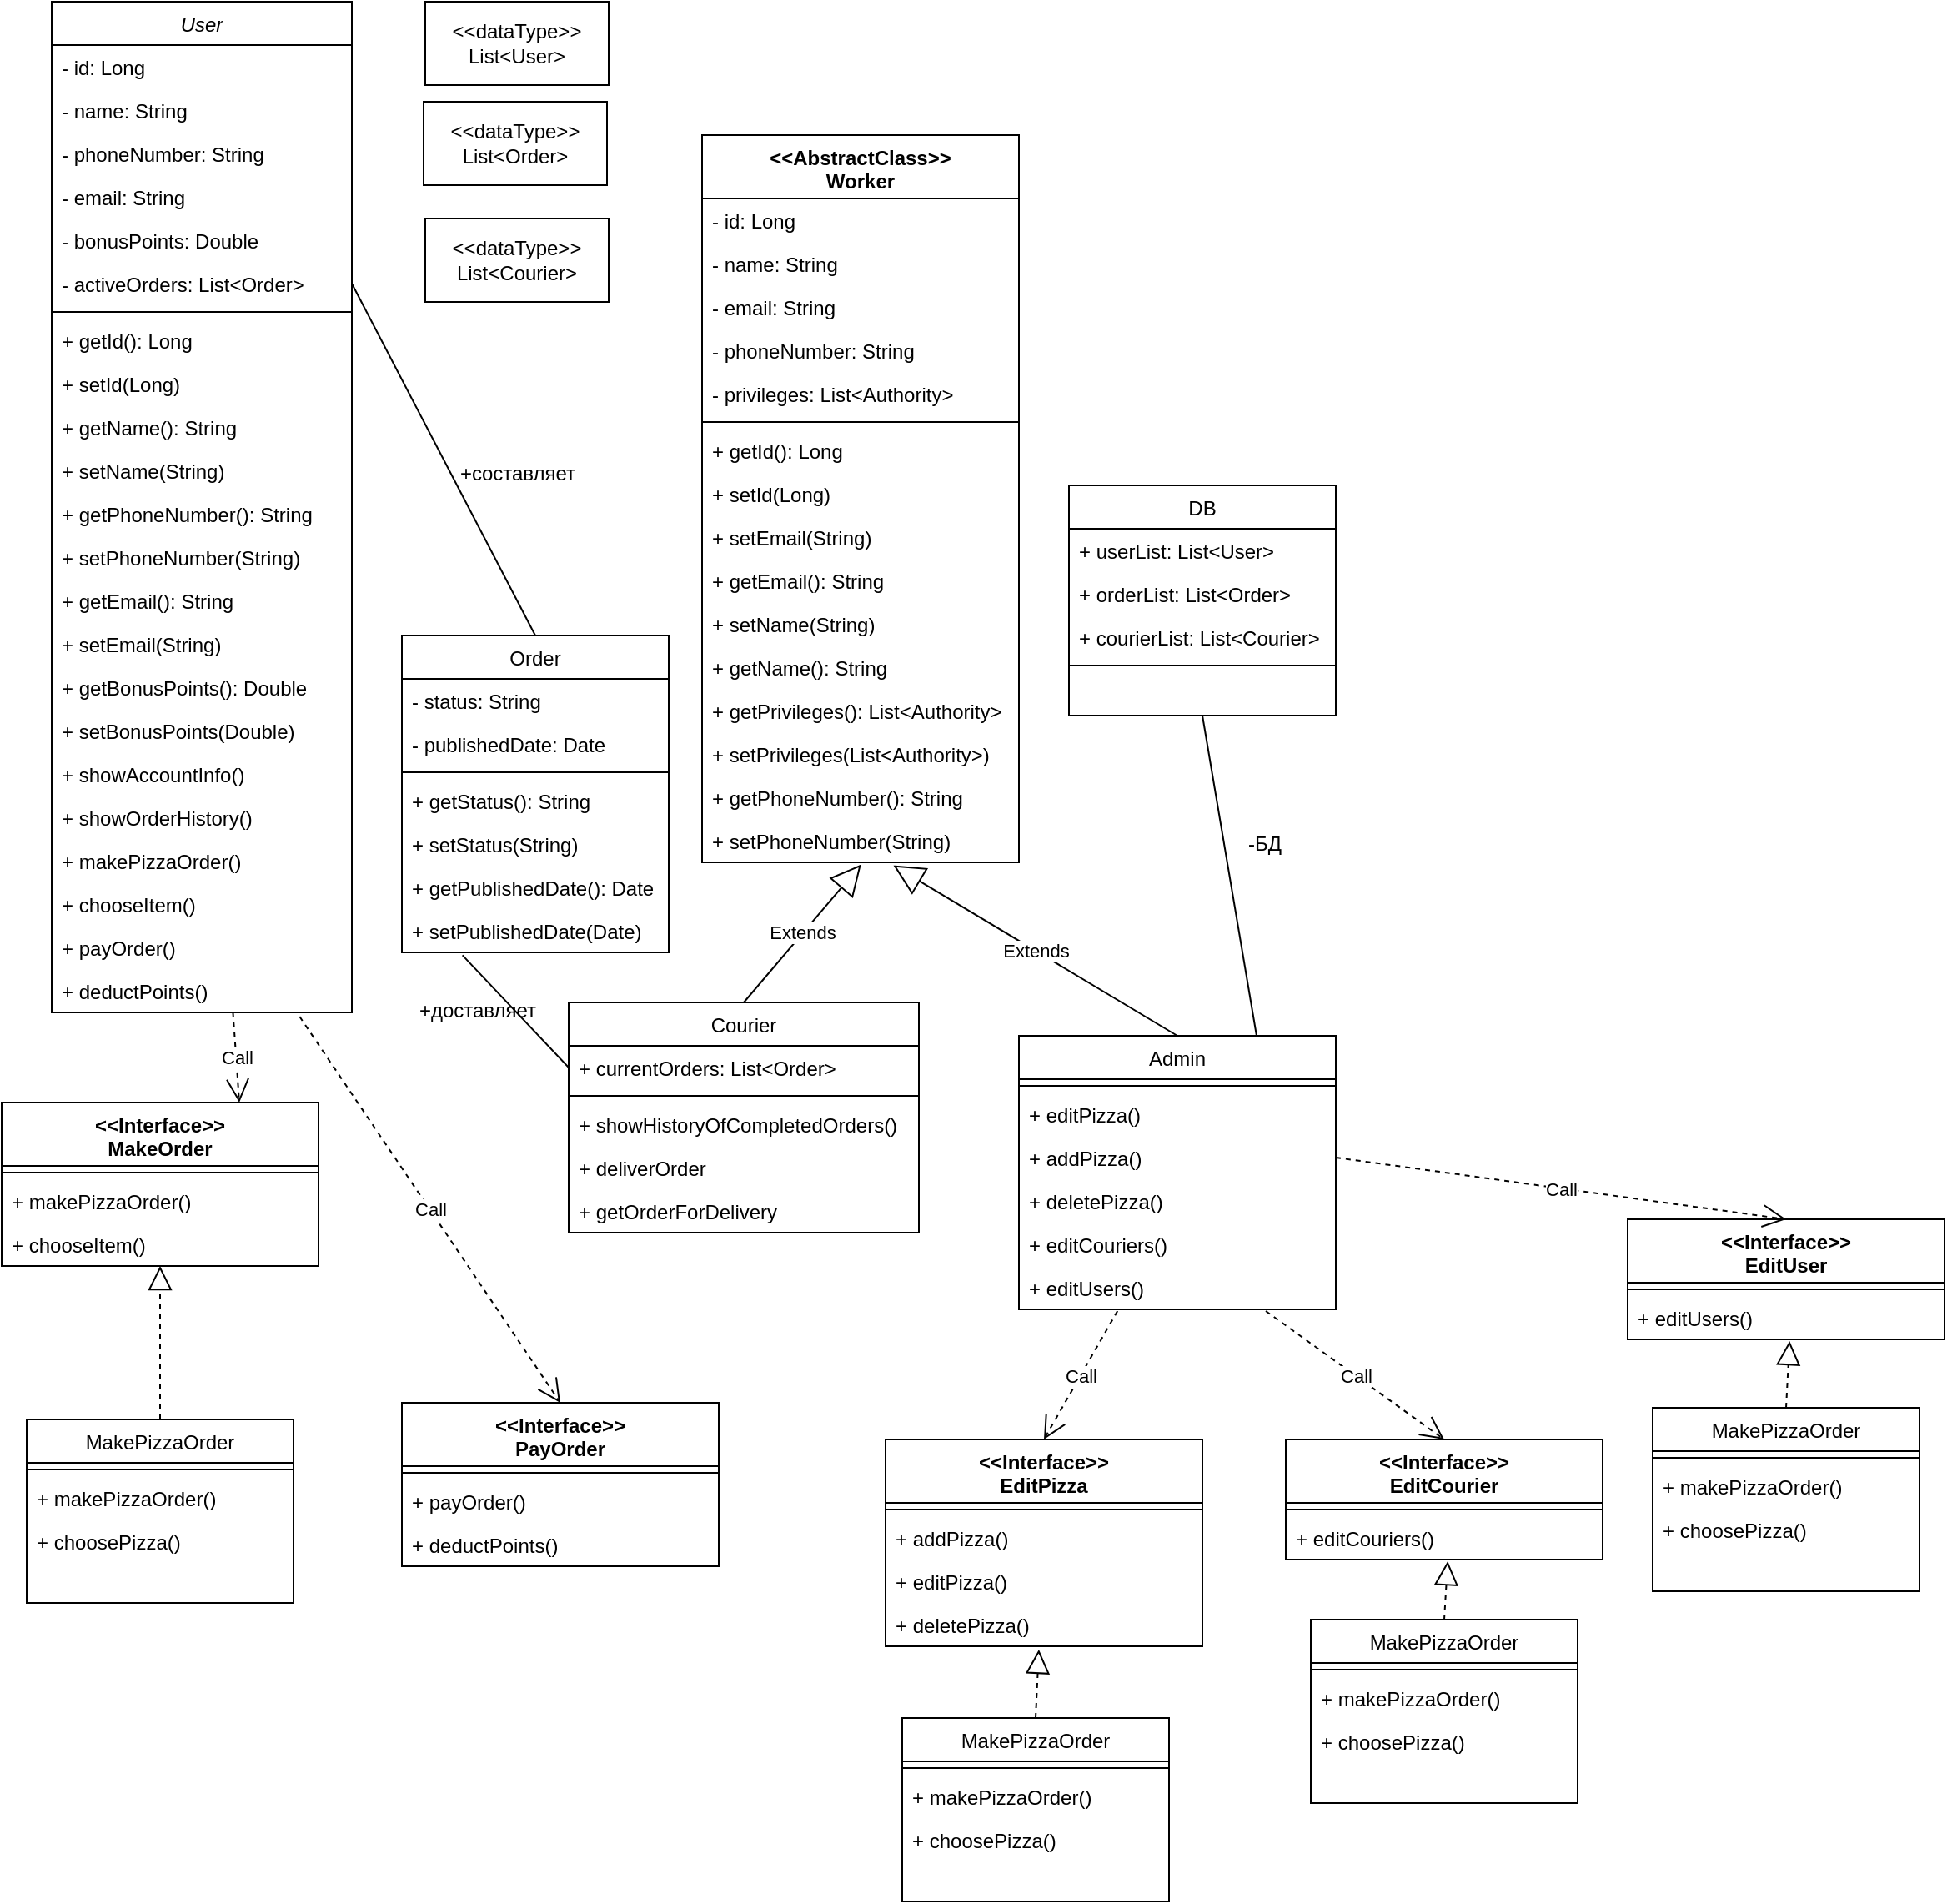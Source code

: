 <mxfile version="24.0.5" type="github">
  <diagram id="C5RBs43oDa-KdzZeNtuy" name="Page-1">
    <mxGraphModel dx="2074" dy="1140" grid="1" gridSize="10" guides="1" tooltips="1" connect="1" arrows="1" fold="1" page="1" pageScale="1" pageWidth="827" pageHeight="1169" math="0" shadow="0">
      <root>
        <mxCell id="WIyWlLk6GJQsqaUBKTNV-0" />
        <mxCell id="WIyWlLk6GJQsqaUBKTNV-1" parent="WIyWlLk6GJQsqaUBKTNV-0" />
        <mxCell id="zkfFHV4jXpPFQw0GAbJ--0" value="User" style="swimlane;fontStyle=2;align=center;verticalAlign=top;childLayout=stackLayout;horizontal=1;startSize=26;horizontalStack=0;resizeParent=1;resizeLast=0;collapsible=1;marginBottom=0;rounded=0;shadow=0;strokeWidth=1;" parent="WIyWlLk6GJQsqaUBKTNV-1" vertex="1">
          <mxGeometry x="80" y="30" width="180" height="606" as="geometry">
            <mxRectangle x="230" y="140" width="160" height="26" as="alternateBounds" />
          </mxGeometry>
        </mxCell>
        <mxCell id="eH-ODZOTiSoGjHZSg60L-36" value="- id: Long" style="text;align=left;verticalAlign=top;spacingLeft=4;spacingRight=4;overflow=hidden;rotatable=0;points=[[0,0.5],[1,0.5]];portConstraint=eastwest;" parent="zkfFHV4jXpPFQw0GAbJ--0" vertex="1">
          <mxGeometry y="26" width="180" height="26" as="geometry" />
        </mxCell>
        <mxCell id="zkfFHV4jXpPFQw0GAbJ--1" value="- name: String" style="text;align=left;verticalAlign=top;spacingLeft=4;spacingRight=4;overflow=hidden;rotatable=0;points=[[0,0.5],[1,0.5]];portConstraint=eastwest;" parent="zkfFHV4jXpPFQw0GAbJ--0" vertex="1">
          <mxGeometry y="52" width="180" height="26" as="geometry" />
        </mxCell>
        <mxCell id="zkfFHV4jXpPFQw0GAbJ--2" value="- phoneNumber: String" style="text;align=left;verticalAlign=top;spacingLeft=4;spacingRight=4;overflow=hidden;rotatable=0;points=[[0,0.5],[1,0.5]];portConstraint=eastwest;rounded=0;shadow=0;html=0;" parent="zkfFHV4jXpPFQw0GAbJ--0" vertex="1">
          <mxGeometry y="78" width="180" height="26" as="geometry" />
        </mxCell>
        <mxCell id="zkfFHV4jXpPFQw0GAbJ--3" value="- email: String" style="text;align=left;verticalAlign=top;spacingLeft=4;spacingRight=4;overflow=hidden;rotatable=0;points=[[0,0.5],[1,0.5]];portConstraint=eastwest;rounded=0;shadow=0;html=0;" parent="zkfFHV4jXpPFQw0GAbJ--0" vertex="1">
          <mxGeometry y="104" width="180" height="26" as="geometry" />
        </mxCell>
        <mxCell id="eH-ODZOTiSoGjHZSg60L-0" value="- bonusPoints: Double" style="text;align=left;verticalAlign=top;spacingLeft=4;spacingRight=4;overflow=hidden;rotatable=0;points=[[0,0.5],[1,0.5]];portConstraint=eastwest;rounded=0;shadow=0;html=0;" parent="zkfFHV4jXpPFQw0GAbJ--0" vertex="1">
          <mxGeometry y="130" width="180" height="26" as="geometry" />
        </mxCell>
        <mxCell id="CY-2qKYkMdEW4RrtXyZm-65" value="- activeOrders: List&lt;Order&gt;" style="text;align=left;verticalAlign=top;spacingLeft=4;spacingRight=4;overflow=hidden;rotatable=0;points=[[0,0.5],[1,0.5]];portConstraint=eastwest;rounded=0;shadow=0;html=0;" parent="zkfFHV4jXpPFQw0GAbJ--0" vertex="1">
          <mxGeometry y="156" width="180" height="26" as="geometry" />
        </mxCell>
        <mxCell id="zkfFHV4jXpPFQw0GAbJ--4" value="" style="line;html=1;strokeWidth=1;align=left;verticalAlign=middle;spacingTop=-1;spacingLeft=3;spacingRight=3;rotatable=0;labelPosition=right;points=[];portConstraint=eastwest;" parent="zkfFHV4jXpPFQw0GAbJ--0" vertex="1">
          <mxGeometry y="182" width="180" height="8" as="geometry" />
        </mxCell>
        <mxCell id="eH-ODZOTiSoGjHZSg60L-41" value="+ getId(): Long" style="text;align=left;verticalAlign=top;spacingLeft=4;spacingRight=4;overflow=hidden;rotatable=0;points=[[0,0.5],[1,0.5]];portConstraint=eastwest;" parent="zkfFHV4jXpPFQw0GAbJ--0" vertex="1">
          <mxGeometry y="190" width="180" height="26" as="geometry" />
        </mxCell>
        <mxCell id="eH-ODZOTiSoGjHZSg60L-42" value="+ setId(Long)" style="text;align=left;verticalAlign=top;spacingLeft=4;spacingRight=4;overflow=hidden;rotatable=0;points=[[0,0.5],[1,0.5]];portConstraint=eastwest;" parent="zkfFHV4jXpPFQw0GAbJ--0" vertex="1">
          <mxGeometry y="216" width="180" height="26" as="geometry" />
        </mxCell>
        <mxCell id="zkfFHV4jXpPFQw0GAbJ--5" value="+ getName(): String" style="text;align=left;verticalAlign=top;spacingLeft=4;spacingRight=4;overflow=hidden;rotatable=0;points=[[0,0.5],[1,0.5]];portConstraint=eastwest;" parent="zkfFHV4jXpPFQw0GAbJ--0" vertex="1">
          <mxGeometry y="242" width="180" height="26" as="geometry" />
        </mxCell>
        <mxCell id="eH-ODZOTiSoGjHZSg60L-4" value="+ setName(String)" style="text;align=left;verticalAlign=top;spacingLeft=4;spacingRight=4;overflow=hidden;rotatable=0;points=[[0,0.5],[1,0.5]];portConstraint=eastwest;" parent="zkfFHV4jXpPFQw0GAbJ--0" vertex="1">
          <mxGeometry y="268" width="180" height="26" as="geometry" />
        </mxCell>
        <mxCell id="eH-ODZOTiSoGjHZSg60L-1" value="+ getPhoneNumber(): String" style="text;align=left;verticalAlign=top;spacingLeft=4;spacingRight=4;overflow=hidden;rotatable=0;points=[[0,0.5],[1,0.5]];portConstraint=eastwest;" parent="zkfFHV4jXpPFQw0GAbJ--0" vertex="1">
          <mxGeometry y="294" width="180" height="26" as="geometry" />
        </mxCell>
        <mxCell id="eH-ODZOTiSoGjHZSg60L-5" value="+ setPhoneNumber(String)" style="text;align=left;verticalAlign=top;spacingLeft=4;spacingRight=4;overflow=hidden;rotatable=0;points=[[0,0.5],[1,0.5]];portConstraint=eastwest;" parent="zkfFHV4jXpPFQw0GAbJ--0" vertex="1">
          <mxGeometry y="320" width="180" height="26" as="geometry" />
        </mxCell>
        <mxCell id="eH-ODZOTiSoGjHZSg60L-2" value="+ getEmail(): String" style="text;align=left;verticalAlign=top;spacingLeft=4;spacingRight=4;overflow=hidden;rotatable=0;points=[[0,0.5],[1,0.5]];portConstraint=eastwest;" parent="zkfFHV4jXpPFQw0GAbJ--0" vertex="1">
          <mxGeometry y="346" width="180" height="26" as="geometry" />
        </mxCell>
        <mxCell id="eH-ODZOTiSoGjHZSg60L-6" value="+ setEmail(String)" style="text;align=left;verticalAlign=top;spacingLeft=4;spacingRight=4;overflow=hidden;rotatable=0;points=[[0,0.5],[1,0.5]];portConstraint=eastwest;" parent="zkfFHV4jXpPFQw0GAbJ--0" vertex="1">
          <mxGeometry y="372" width="180" height="26" as="geometry" />
        </mxCell>
        <mxCell id="eH-ODZOTiSoGjHZSg60L-3" value="+ getBonusPoints(): Double" style="text;align=left;verticalAlign=top;spacingLeft=4;spacingRight=4;overflow=hidden;rotatable=0;points=[[0,0.5],[1,0.5]];portConstraint=eastwest;" parent="zkfFHV4jXpPFQw0GAbJ--0" vertex="1">
          <mxGeometry y="398" width="180" height="26" as="geometry" />
        </mxCell>
        <mxCell id="eH-ODZOTiSoGjHZSg60L-7" value="+ setBonusPoints(Double)" style="text;align=left;verticalAlign=top;spacingLeft=4;spacingRight=4;overflow=hidden;rotatable=0;points=[[0,0.5],[1,0.5]];portConstraint=eastwest;" parent="zkfFHV4jXpPFQw0GAbJ--0" vertex="1">
          <mxGeometry y="424" width="180" height="26" as="geometry" />
        </mxCell>
        <mxCell id="eH-ODZOTiSoGjHZSg60L-8" value="+ showAccountInfo()" style="text;align=left;verticalAlign=top;spacingLeft=4;spacingRight=4;overflow=hidden;rotatable=0;points=[[0,0.5],[1,0.5]];portConstraint=eastwest;" parent="zkfFHV4jXpPFQw0GAbJ--0" vertex="1">
          <mxGeometry y="450" width="180" height="26" as="geometry" />
        </mxCell>
        <mxCell id="eH-ODZOTiSoGjHZSg60L-9" value="+ showOrderHistory()" style="text;align=left;verticalAlign=top;spacingLeft=4;spacingRight=4;overflow=hidden;rotatable=0;points=[[0,0.5],[1,0.5]];portConstraint=eastwest;" parent="zkfFHV4jXpPFQw0GAbJ--0" vertex="1">
          <mxGeometry y="476" width="180" height="26" as="geometry" />
        </mxCell>
        <mxCell id="CY-2qKYkMdEW4RrtXyZm-41" value="+ makePizzaOrder()" style="text;align=left;verticalAlign=top;spacingLeft=4;spacingRight=4;overflow=hidden;rotatable=0;points=[[0,0.5],[1,0.5]];portConstraint=eastwest;" parent="zkfFHV4jXpPFQw0GAbJ--0" vertex="1">
          <mxGeometry y="502" width="180" height="26" as="geometry" />
        </mxCell>
        <mxCell id="CY-2qKYkMdEW4RrtXyZm-36" value="+ chooseItem()" style="text;align=left;verticalAlign=top;spacingLeft=4;spacingRight=4;overflow=hidden;rotatable=0;points=[[0,0.5],[1,0.5]];portConstraint=eastwest;" parent="zkfFHV4jXpPFQw0GAbJ--0" vertex="1">
          <mxGeometry y="528" width="180" height="26" as="geometry" />
        </mxCell>
        <mxCell id="CY-2qKYkMdEW4RrtXyZm-42" value="+ payOrder()" style="text;align=left;verticalAlign=top;spacingLeft=4;spacingRight=4;overflow=hidden;rotatable=0;points=[[0,0.5],[1,0.5]];portConstraint=eastwest;" parent="zkfFHV4jXpPFQw0GAbJ--0" vertex="1">
          <mxGeometry y="554" width="180" height="26" as="geometry" />
        </mxCell>
        <mxCell id="CY-2qKYkMdEW4RrtXyZm-47" value="+ deductPoints()" style="text;align=left;verticalAlign=top;spacingLeft=4;spacingRight=4;overflow=hidden;rotatable=0;points=[[0,0.5],[1,0.5]];portConstraint=eastwest;" parent="zkfFHV4jXpPFQw0GAbJ--0" vertex="1">
          <mxGeometry y="580" width="180" height="26" as="geometry" />
        </mxCell>
        <mxCell id="zkfFHV4jXpPFQw0GAbJ--13" value="DB" style="swimlane;fontStyle=0;align=center;verticalAlign=top;childLayout=stackLayout;horizontal=1;startSize=26;horizontalStack=0;resizeParent=1;resizeLast=0;collapsible=1;marginBottom=0;rounded=0;shadow=0;strokeWidth=1;" parent="WIyWlLk6GJQsqaUBKTNV-1" vertex="1">
          <mxGeometry x="690" y="320" width="160" height="138" as="geometry">
            <mxRectangle x="340" y="380" width="170" height="26" as="alternateBounds" />
          </mxGeometry>
        </mxCell>
        <mxCell id="zkfFHV4jXpPFQw0GAbJ--14" value="+ userList: List&lt;User&gt;" style="text;align=left;verticalAlign=top;spacingLeft=4;spacingRight=4;overflow=hidden;rotatable=0;points=[[0,0.5],[1,0.5]];portConstraint=eastwest;" parent="zkfFHV4jXpPFQw0GAbJ--13" vertex="1">
          <mxGeometry y="26" width="160" height="26" as="geometry" />
        </mxCell>
        <mxCell id="eH-ODZOTiSoGjHZSg60L-16" value="+ orderList: List&lt;Order&gt;" style="text;align=left;verticalAlign=top;spacingLeft=4;spacingRight=4;overflow=hidden;rotatable=0;points=[[0,0.5],[1,0.5]];portConstraint=eastwest;" parent="zkfFHV4jXpPFQw0GAbJ--13" vertex="1">
          <mxGeometry y="52" width="160" height="26" as="geometry" />
        </mxCell>
        <mxCell id="CY-2qKYkMdEW4RrtXyZm-34" value="+ courierList: List&lt;Courier&gt;" style="text;align=left;verticalAlign=top;spacingLeft=4;spacingRight=4;overflow=hidden;rotatable=0;points=[[0,0.5],[1,0.5]];portConstraint=eastwest;" parent="zkfFHV4jXpPFQw0GAbJ--13" vertex="1">
          <mxGeometry y="78" width="160" height="26" as="geometry" />
        </mxCell>
        <mxCell id="zkfFHV4jXpPFQw0GAbJ--15" value="" style="line;html=1;strokeWidth=1;align=left;verticalAlign=middle;spacingTop=-1;spacingLeft=3;spacingRight=3;rotatable=0;labelPosition=right;points=[];portConstraint=eastwest;" parent="zkfFHV4jXpPFQw0GAbJ--13" vertex="1">
          <mxGeometry y="104" width="160" height="8" as="geometry" />
        </mxCell>
        <mxCell id="zkfFHV4jXpPFQw0GAbJ--17" value="Order" style="swimlane;fontStyle=0;align=center;verticalAlign=top;childLayout=stackLayout;horizontal=1;startSize=26;horizontalStack=0;resizeParent=1;resizeLast=0;collapsible=1;marginBottom=0;rounded=0;shadow=0;strokeWidth=1;" parent="WIyWlLk6GJQsqaUBKTNV-1" vertex="1">
          <mxGeometry x="290" y="410" width="160" height="190" as="geometry">
            <mxRectangle x="550" y="140" width="160" height="26" as="alternateBounds" />
          </mxGeometry>
        </mxCell>
        <mxCell id="zkfFHV4jXpPFQw0GAbJ--18" value="- status: String" style="text;align=left;verticalAlign=top;spacingLeft=4;spacingRight=4;overflow=hidden;rotatable=0;points=[[0,0.5],[1,0.5]];portConstraint=eastwest;" parent="zkfFHV4jXpPFQw0GAbJ--17" vertex="1">
          <mxGeometry y="26" width="160" height="26" as="geometry" />
        </mxCell>
        <mxCell id="zkfFHV4jXpPFQw0GAbJ--19" value="- publishedDate: Date" style="text;align=left;verticalAlign=top;spacingLeft=4;spacingRight=4;overflow=hidden;rotatable=0;points=[[0,0.5],[1,0.5]];portConstraint=eastwest;rounded=0;shadow=0;html=0;" parent="zkfFHV4jXpPFQw0GAbJ--17" vertex="1">
          <mxGeometry y="52" width="160" height="26" as="geometry" />
        </mxCell>
        <mxCell id="zkfFHV4jXpPFQw0GAbJ--23" value="" style="line;html=1;strokeWidth=1;align=left;verticalAlign=middle;spacingTop=-1;spacingLeft=3;spacingRight=3;rotatable=0;labelPosition=right;points=[];portConstraint=eastwest;" parent="zkfFHV4jXpPFQw0GAbJ--17" vertex="1">
          <mxGeometry y="78" width="160" height="8" as="geometry" />
        </mxCell>
        <mxCell id="eH-ODZOTiSoGjHZSg60L-10" value="+ getStatus(): String" style="text;align=left;verticalAlign=top;spacingLeft=4;spacingRight=4;overflow=hidden;rotatable=0;points=[[0,0.5],[1,0.5]];portConstraint=eastwest;" parent="zkfFHV4jXpPFQw0GAbJ--17" vertex="1">
          <mxGeometry y="86" width="160" height="26" as="geometry" />
        </mxCell>
        <mxCell id="eH-ODZOTiSoGjHZSg60L-11" value="+ setStatus(String)" style="text;align=left;verticalAlign=top;spacingLeft=4;spacingRight=4;overflow=hidden;rotatable=0;points=[[0,0.5],[1,0.5]];portConstraint=eastwest;" parent="zkfFHV4jXpPFQw0GAbJ--17" vertex="1">
          <mxGeometry y="112" width="160" height="26" as="geometry" />
        </mxCell>
        <mxCell id="eH-ODZOTiSoGjHZSg60L-12" value="+ getPublishedDate(): Date" style="text;align=left;verticalAlign=top;spacingLeft=4;spacingRight=4;overflow=hidden;rotatable=0;points=[[0,0.5],[1,0.5]];portConstraint=eastwest;rounded=0;shadow=0;html=0;" parent="zkfFHV4jXpPFQw0GAbJ--17" vertex="1">
          <mxGeometry y="138" width="160" height="26" as="geometry" />
        </mxCell>
        <mxCell id="eH-ODZOTiSoGjHZSg60L-13" value="+ setPublishedDate(Date)" style="text;align=left;verticalAlign=top;spacingLeft=4;spacingRight=4;overflow=hidden;rotatable=0;points=[[0,0.5],[1,0.5]];portConstraint=eastwest;rounded=0;shadow=0;html=0;" parent="zkfFHV4jXpPFQw0GAbJ--17" vertex="1">
          <mxGeometry y="164" width="160" height="26" as="geometry" />
        </mxCell>
        <mxCell id="eH-ODZOTiSoGjHZSg60L-14" value="&amp;lt;&amp;lt;dataType&amp;gt;&amp;gt;&lt;div&gt;List&amp;lt;User&amp;gt;&lt;/div&gt;" style="html=1;whiteSpace=wrap;" parent="WIyWlLk6GJQsqaUBKTNV-1" vertex="1">
          <mxGeometry x="304" y="30" width="110" height="50" as="geometry" />
        </mxCell>
        <mxCell id="eH-ODZOTiSoGjHZSg60L-15" value="&amp;lt;&amp;lt;dataType&amp;gt;&amp;gt;&lt;div&gt;List&amp;lt;Order&amp;gt;&lt;/div&gt;" style="html=1;whiteSpace=wrap;" parent="WIyWlLk6GJQsqaUBKTNV-1" vertex="1">
          <mxGeometry x="303" y="90" width="110" height="50" as="geometry" />
        </mxCell>
        <mxCell id="eH-ODZOTiSoGjHZSg60L-32" value="&lt;div&gt;&amp;lt;&amp;lt;AbstractClass&amp;gt;&amp;gt;&lt;/div&gt;&lt;div&gt;Worker&lt;/div&gt;" style="swimlane;fontStyle=1;align=center;verticalAlign=top;childLayout=stackLayout;horizontal=1;startSize=38;horizontalStack=0;resizeParent=1;resizeParentMax=0;resizeLast=0;collapsible=1;marginBottom=0;whiteSpace=wrap;html=1;" parent="WIyWlLk6GJQsqaUBKTNV-1" vertex="1">
          <mxGeometry x="470" y="110" width="190" height="436" as="geometry" />
        </mxCell>
        <mxCell id="eH-ODZOTiSoGjHZSg60L-37" value="- id: Long" style="text;align=left;verticalAlign=top;spacingLeft=4;spacingRight=4;overflow=hidden;rotatable=0;points=[[0,0.5],[1,0.5]];portConstraint=eastwest;" parent="eH-ODZOTiSoGjHZSg60L-32" vertex="1">
          <mxGeometry y="38" width="190" height="26" as="geometry" />
        </mxCell>
        <mxCell id="eH-ODZOTiSoGjHZSg60L-43" value="- name: String" style="text;align=left;verticalAlign=top;spacingLeft=4;spacingRight=4;overflow=hidden;rotatable=0;points=[[0,0.5],[1,0.5]];portConstraint=eastwest;" parent="eH-ODZOTiSoGjHZSg60L-32" vertex="1">
          <mxGeometry y="64" width="190" height="26" as="geometry" />
        </mxCell>
        <mxCell id="eH-ODZOTiSoGjHZSg60L-45" value="- email: String" style="text;align=left;verticalAlign=top;spacingLeft=4;spacingRight=4;overflow=hidden;rotatable=0;points=[[0,0.5],[1,0.5]];portConstraint=eastwest;rounded=0;shadow=0;html=0;" parent="eH-ODZOTiSoGjHZSg60L-32" vertex="1">
          <mxGeometry y="90" width="190" height="26" as="geometry" />
        </mxCell>
        <mxCell id="eH-ODZOTiSoGjHZSg60L-44" value="- phoneNumber: String" style="text;align=left;verticalAlign=top;spacingLeft=4;spacingRight=4;overflow=hidden;rotatable=0;points=[[0,0.5],[1,0.5]];portConstraint=eastwest;rounded=0;shadow=0;html=0;" parent="eH-ODZOTiSoGjHZSg60L-32" vertex="1">
          <mxGeometry y="116" width="190" height="26" as="geometry" />
        </mxCell>
        <mxCell id="eH-ODZOTiSoGjHZSg60L-53" value="- privileges: List&lt;Authority&gt;" style="text;align=left;verticalAlign=top;spacingLeft=4;spacingRight=4;overflow=hidden;rotatable=0;points=[[0,0.5],[1,0.5]];portConstraint=eastwest;" parent="eH-ODZOTiSoGjHZSg60L-32" vertex="1">
          <mxGeometry y="142" width="190" height="26" as="geometry" />
        </mxCell>
        <mxCell id="eH-ODZOTiSoGjHZSg60L-34" value="" style="line;strokeWidth=1;fillColor=none;align=left;verticalAlign=middle;spacingTop=-1;spacingLeft=3;spacingRight=3;rotatable=0;labelPosition=right;points=[];portConstraint=eastwest;strokeColor=inherit;" parent="eH-ODZOTiSoGjHZSg60L-32" vertex="1">
          <mxGeometry y="168" width="190" height="8" as="geometry" />
        </mxCell>
        <mxCell id="eH-ODZOTiSoGjHZSg60L-46" value="+ getId(): Long" style="text;align=left;verticalAlign=top;spacingLeft=4;spacingRight=4;overflow=hidden;rotatable=0;points=[[0,0.5],[1,0.5]];portConstraint=eastwest;" parent="eH-ODZOTiSoGjHZSg60L-32" vertex="1">
          <mxGeometry y="176" width="190" height="26" as="geometry" />
        </mxCell>
        <mxCell id="eH-ODZOTiSoGjHZSg60L-47" value="+ setId(Long)" style="text;align=left;verticalAlign=top;spacingLeft=4;spacingRight=4;overflow=hidden;rotatable=0;points=[[0,0.5],[1,0.5]];portConstraint=eastwest;" parent="eH-ODZOTiSoGjHZSg60L-32" vertex="1">
          <mxGeometry y="202" width="190" height="26" as="geometry" />
        </mxCell>
        <mxCell id="eH-ODZOTiSoGjHZSg60L-51" value="+ setEmail(String)" style="text;align=left;verticalAlign=top;spacingLeft=4;spacingRight=4;overflow=hidden;rotatable=0;points=[[0,0.5],[1,0.5]];portConstraint=eastwest;" parent="eH-ODZOTiSoGjHZSg60L-32" vertex="1">
          <mxGeometry y="228" width="190" height="26" as="geometry" />
        </mxCell>
        <mxCell id="eH-ODZOTiSoGjHZSg60L-50" value="+ getEmail(): String" style="text;align=left;verticalAlign=top;spacingLeft=4;spacingRight=4;overflow=hidden;rotatable=0;points=[[0,0.5],[1,0.5]];portConstraint=eastwest;" parent="eH-ODZOTiSoGjHZSg60L-32" vertex="1">
          <mxGeometry y="254" width="190" height="26" as="geometry" />
        </mxCell>
        <mxCell id="eH-ODZOTiSoGjHZSg60L-49" value="+ setName(String)" style="text;align=left;verticalAlign=top;spacingLeft=4;spacingRight=4;overflow=hidden;rotatable=0;points=[[0,0.5],[1,0.5]];portConstraint=eastwest;" parent="eH-ODZOTiSoGjHZSg60L-32" vertex="1">
          <mxGeometry y="280" width="190" height="26" as="geometry" />
        </mxCell>
        <mxCell id="eH-ODZOTiSoGjHZSg60L-48" value="+ getName(): String" style="text;align=left;verticalAlign=top;spacingLeft=4;spacingRight=4;overflow=hidden;rotatable=0;points=[[0,0.5],[1,0.5]];portConstraint=eastwest;" parent="eH-ODZOTiSoGjHZSg60L-32" vertex="1">
          <mxGeometry y="306" width="190" height="26" as="geometry" />
        </mxCell>
        <mxCell id="eH-ODZOTiSoGjHZSg60L-54" value="+ getPrivileges(): List&lt;Authority&gt;" style="text;align=left;verticalAlign=top;spacingLeft=4;spacingRight=4;overflow=hidden;rotatable=0;points=[[0,0.5],[1,0.5]];portConstraint=eastwest;" parent="eH-ODZOTiSoGjHZSg60L-32" vertex="1">
          <mxGeometry y="332" width="190" height="26" as="geometry" />
        </mxCell>
        <mxCell id="eH-ODZOTiSoGjHZSg60L-55" value="+ setPrivileges(List&lt;Authority&gt;)" style="text;align=left;verticalAlign=top;spacingLeft=4;spacingRight=4;overflow=hidden;rotatable=0;points=[[0,0.5],[1,0.5]];portConstraint=eastwest;" parent="eH-ODZOTiSoGjHZSg60L-32" vertex="1">
          <mxGeometry y="358" width="190" height="26" as="geometry" />
        </mxCell>
        <mxCell id="eH-ODZOTiSoGjHZSg60L-56" value="+ getPhoneNumber(): String" style="text;align=left;verticalAlign=top;spacingLeft=4;spacingRight=4;overflow=hidden;rotatable=0;points=[[0,0.5],[1,0.5]];portConstraint=eastwest;" parent="eH-ODZOTiSoGjHZSg60L-32" vertex="1">
          <mxGeometry y="384" width="190" height="26" as="geometry" />
        </mxCell>
        <mxCell id="eH-ODZOTiSoGjHZSg60L-57" value="+ setPhoneNumber(String)" style="text;align=left;verticalAlign=top;spacingLeft=4;spacingRight=4;overflow=hidden;rotatable=0;points=[[0,0.5],[1,0.5]];portConstraint=eastwest;" parent="eH-ODZOTiSoGjHZSg60L-32" vertex="1">
          <mxGeometry y="410" width="190" height="26" as="geometry" />
        </mxCell>
        <mxCell id="eH-ODZOTiSoGjHZSg60L-60" value="Courier" style="swimlane;fontStyle=0;align=center;verticalAlign=top;childLayout=stackLayout;horizontal=1;startSize=26;horizontalStack=0;resizeParent=1;resizeLast=0;collapsible=1;marginBottom=0;rounded=0;shadow=0;strokeWidth=1;" parent="WIyWlLk6GJQsqaUBKTNV-1" vertex="1">
          <mxGeometry x="390" y="630" width="210" height="138" as="geometry">
            <mxRectangle x="550" y="140" width="160" height="26" as="alternateBounds" />
          </mxGeometry>
        </mxCell>
        <mxCell id="CY-2qKYkMdEW4RrtXyZm-59" value="+ currentOrders: List&lt;Order&gt;" style="text;align=left;verticalAlign=top;spacingLeft=4;spacingRight=4;overflow=hidden;rotatable=0;points=[[0,0.5],[1,0.5]];portConstraint=eastwest;" parent="eH-ODZOTiSoGjHZSg60L-60" vertex="1">
          <mxGeometry y="26" width="210" height="26" as="geometry" />
        </mxCell>
        <mxCell id="eH-ODZOTiSoGjHZSg60L-63" value="" style="line;html=1;strokeWidth=1;align=left;verticalAlign=middle;spacingTop=-1;spacingLeft=3;spacingRight=3;rotatable=0;labelPosition=right;points=[];portConstraint=eastwest;" parent="eH-ODZOTiSoGjHZSg60L-60" vertex="1">
          <mxGeometry y="52" width="210" height="8" as="geometry" />
        </mxCell>
        <mxCell id="eH-ODZOTiSoGjHZSg60L-78" value="+ showHistoryOfCompletedOrders()" style="text;align=left;verticalAlign=top;spacingLeft=4;spacingRight=4;overflow=hidden;rotatable=0;points=[[0,0.5],[1,0.5]];portConstraint=eastwest;" parent="eH-ODZOTiSoGjHZSg60L-60" vertex="1">
          <mxGeometry y="60" width="210" height="26" as="geometry" />
        </mxCell>
        <mxCell id="eH-ODZOTiSoGjHZSg60L-79" value="+ deliverOrder" style="text;align=left;verticalAlign=top;spacingLeft=4;spacingRight=4;overflow=hidden;rotatable=0;points=[[0,0.5],[1,0.5]];portConstraint=eastwest;" parent="eH-ODZOTiSoGjHZSg60L-60" vertex="1">
          <mxGeometry y="86" width="210" height="26" as="geometry" />
        </mxCell>
        <mxCell id="CY-2qKYkMdEW4RrtXyZm-40" value="+ getOrderForDelivery" style="text;align=left;verticalAlign=top;spacingLeft=4;spacingRight=4;overflow=hidden;rotatable=0;points=[[0,0.5],[1,0.5]];portConstraint=eastwest;" parent="eH-ODZOTiSoGjHZSg60L-60" vertex="1">
          <mxGeometry y="112" width="210" height="26" as="geometry" />
        </mxCell>
        <mxCell id="eH-ODZOTiSoGjHZSg60L-68" value="Admin" style="swimlane;fontStyle=0;align=center;verticalAlign=top;childLayout=stackLayout;horizontal=1;startSize=26;horizontalStack=0;resizeParent=1;resizeLast=0;collapsible=1;marginBottom=0;rounded=0;shadow=0;strokeWidth=1;" parent="WIyWlLk6GJQsqaUBKTNV-1" vertex="1">
          <mxGeometry x="660" y="650" width="190" height="164" as="geometry">
            <mxRectangle x="550" y="140" width="160" height="26" as="alternateBounds" />
          </mxGeometry>
        </mxCell>
        <mxCell id="eH-ODZOTiSoGjHZSg60L-69" value="" style="line;html=1;strokeWidth=1;align=left;verticalAlign=middle;spacingTop=-1;spacingLeft=3;spacingRight=3;rotatable=0;labelPosition=right;points=[];portConstraint=eastwest;" parent="eH-ODZOTiSoGjHZSg60L-68" vertex="1">
          <mxGeometry y="26" width="190" height="8" as="geometry" />
        </mxCell>
        <mxCell id="eH-ODZOTiSoGjHZSg60L-73" value="+ editPizza()" style="text;align=left;verticalAlign=top;spacingLeft=4;spacingRight=4;overflow=hidden;rotatable=0;points=[[0,0.5],[1,0.5]];portConstraint=eastwest;" parent="eH-ODZOTiSoGjHZSg60L-68" vertex="1">
          <mxGeometry y="34" width="190" height="26" as="geometry" />
        </mxCell>
        <mxCell id="eH-ODZOTiSoGjHZSg60L-74" value="+ addPizza()" style="text;align=left;verticalAlign=top;spacingLeft=4;spacingRight=4;overflow=hidden;rotatable=0;points=[[0,0.5],[1,0.5]];portConstraint=eastwest;" parent="eH-ODZOTiSoGjHZSg60L-68" vertex="1">
          <mxGeometry y="60" width="190" height="26" as="geometry" />
        </mxCell>
        <mxCell id="eH-ODZOTiSoGjHZSg60L-75" value="+ deletePizza()" style="text;align=left;verticalAlign=top;spacingLeft=4;spacingRight=4;overflow=hidden;rotatable=0;points=[[0,0.5],[1,0.5]];portConstraint=eastwest;" parent="eH-ODZOTiSoGjHZSg60L-68" vertex="1">
          <mxGeometry y="86" width="190" height="26" as="geometry" />
        </mxCell>
        <mxCell id="eH-ODZOTiSoGjHZSg60L-76" value="+ editCouriers()" style="text;align=left;verticalAlign=top;spacingLeft=4;spacingRight=4;overflow=hidden;rotatable=0;points=[[0,0.5],[1,0.5]];portConstraint=eastwest;" parent="eH-ODZOTiSoGjHZSg60L-68" vertex="1">
          <mxGeometry y="112" width="190" height="26" as="geometry" />
        </mxCell>
        <mxCell id="eH-ODZOTiSoGjHZSg60L-77" value="+ editUsers()" style="text;align=left;verticalAlign=top;spacingLeft=4;spacingRight=4;overflow=hidden;rotatable=0;points=[[0,0.5],[1,0.5]];portConstraint=eastwest;" parent="eH-ODZOTiSoGjHZSg60L-68" vertex="1">
          <mxGeometry y="138" width="190" height="26" as="geometry" />
        </mxCell>
        <mxCell id="eH-ODZOTiSoGjHZSg60L-71" value="Extends" style="endArrow=block;endSize=16;endFill=0;html=1;rounded=0;exitX=0.5;exitY=0;exitDx=0;exitDy=0;entryX=0.502;entryY=1.049;entryDx=0;entryDy=0;entryPerimeter=0;" parent="WIyWlLk6GJQsqaUBKTNV-1" source="eH-ODZOTiSoGjHZSg60L-60" target="eH-ODZOTiSoGjHZSg60L-57" edge="1">
          <mxGeometry width="160" relative="1" as="geometry">
            <mxPoint x="310" y="560" as="sourcePoint" />
            <mxPoint x="470" y="560" as="targetPoint" />
          </mxGeometry>
        </mxCell>
        <mxCell id="eH-ODZOTiSoGjHZSg60L-72" value="Extends" style="endArrow=block;endSize=16;endFill=0;html=1;rounded=0;exitX=0.5;exitY=0;exitDx=0;exitDy=0;entryX=0.604;entryY=1.071;entryDx=0;entryDy=0;entryPerimeter=0;" parent="WIyWlLk6GJQsqaUBKTNV-1" source="eH-ODZOTiSoGjHZSg60L-68" target="eH-ODZOTiSoGjHZSg60L-57" edge="1">
          <mxGeometry width="160" relative="1" as="geometry">
            <mxPoint x="590" y="653" as="sourcePoint" />
            <mxPoint x="670" y="570" as="targetPoint" />
          </mxGeometry>
        </mxCell>
        <mxCell id="CY-2qKYkMdEW4RrtXyZm-1" value="&lt;div&gt;&amp;lt;&amp;lt;Interface&amp;gt;&amp;gt;&lt;/div&gt;&lt;div&gt;MakeOrder&lt;/div&gt;" style="swimlane;fontStyle=1;align=center;verticalAlign=top;childLayout=stackLayout;horizontal=1;startSize=38;horizontalStack=0;resizeParent=1;resizeParentMax=0;resizeLast=0;collapsible=1;marginBottom=0;whiteSpace=wrap;html=1;" parent="WIyWlLk6GJQsqaUBKTNV-1" vertex="1">
          <mxGeometry x="50" y="690" width="190" height="98" as="geometry" />
        </mxCell>
        <mxCell id="CY-2qKYkMdEW4RrtXyZm-7" value="" style="line;strokeWidth=1;fillColor=none;align=left;verticalAlign=middle;spacingTop=-1;spacingLeft=3;spacingRight=3;rotatable=0;labelPosition=right;points=[];portConstraint=eastwest;strokeColor=inherit;" parent="CY-2qKYkMdEW4RrtXyZm-1" vertex="1">
          <mxGeometry y="38" width="190" height="8" as="geometry" />
        </mxCell>
        <mxCell id="CY-2qKYkMdEW4RrtXyZm-38" value="+ makePizzaOrder()" style="text;align=left;verticalAlign=top;spacingLeft=4;spacingRight=4;overflow=hidden;rotatable=0;points=[[0,0.5],[1,0.5]];portConstraint=eastwest;" parent="CY-2qKYkMdEW4RrtXyZm-1" vertex="1">
          <mxGeometry y="46" width="190" height="26" as="geometry" />
        </mxCell>
        <mxCell id="CY-2qKYkMdEW4RrtXyZm-45" value="+ chooseItem()" style="text;align=left;verticalAlign=top;spacingLeft=4;spacingRight=4;overflow=hidden;rotatable=0;points=[[0,0.5],[1,0.5]];portConstraint=eastwest;" parent="CY-2qKYkMdEW4RrtXyZm-1" vertex="1">
          <mxGeometry y="72" width="190" height="26" as="geometry" />
        </mxCell>
        <mxCell id="CY-2qKYkMdEW4RrtXyZm-24" value="MakePizzaOrder" style="swimlane;fontStyle=0;align=center;verticalAlign=top;childLayout=stackLayout;horizontal=1;startSize=26;horizontalStack=0;resizeParent=1;resizeLast=0;collapsible=1;marginBottom=0;rounded=0;shadow=0;strokeWidth=1;" parent="WIyWlLk6GJQsqaUBKTNV-1" vertex="1">
          <mxGeometry x="65" y="880" width="160" height="110" as="geometry">
            <mxRectangle x="550" y="140" width="160" height="26" as="alternateBounds" />
          </mxGeometry>
        </mxCell>
        <mxCell id="CY-2qKYkMdEW4RrtXyZm-27" value="" style="line;html=1;strokeWidth=1;align=left;verticalAlign=middle;spacingTop=-1;spacingLeft=3;spacingRight=3;rotatable=0;labelPosition=right;points=[];portConstraint=eastwest;" parent="CY-2qKYkMdEW4RrtXyZm-24" vertex="1">
          <mxGeometry y="26" width="160" height="8" as="geometry" />
        </mxCell>
        <mxCell id="CY-2qKYkMdEW4RrtXyZm-39" value="+ makePizzaOrder()" style="text;align=left;verticalAlign=top;spacingLeft=4;spacingRight=4;overflow=hidden;rotatable=0;points=[[0,0.5],[1,0.5]];portConstraint=eastwest;" parent="CY-2qKYkMdEW4RrtXyZm-24" vertex="1">
          <mxGeometry y="34" width="160" height="26" as="geometry" />
        </mxCell>
        <mxCell id="CY-2qKYkMdEW4RrtXyZm-44" value="+ choosePizza()" style="text;align=left;verticalAlign=top;spacingLeft=4;spacingRight=4;overflow=hidden;rotatable=0;points=[[0,0.5],[1,0.5]];portConstraint=eastwest;" parent="CY-2qKYkMdEW4RrtXyZm-24" vertex="1">
          <mxGeometry y="60" width="160" height="26" as="geometry" />
        </mxCell>
        <mxCell id="CY-2qKYkMdEW4RrtXyZm-32" value="" style="endArrow=block;dashed=1;endFill=0;endSize=12;html=1;rounded=0;exitX=0.5;exitY=0;exitDx=0;exitDy=0;entryX=0.5;entryY=1;entryDx=0;entryDy=0;" parent="WIyWlLk6GJQsqaUBKTNV-1" source="CY-2qKYkMdEW4RrtXyZm-24" target="CY-2qKYkMdEW4RrtXyZm-1" edge="1">
          <mxGeometry width="160" relative="1" as="geometry">
            <mxPoint x="120" y="690" as="sourcePoint" />
            <mxPoint x="280" y="690" as="targetPoint" />
          </mxGeometry>
        </mxCell>
        <mxCell id="CY-2qKYkMdEW4RrtXyZm-33" value="" style="endArrow=none;html=1;rounded=0;exitX=0.75;exitY=0;exitDx=0;exitDy=0;entryX=0.5;entryY=1;entryDx=0;entryDy=0;" parent="WIyWlLk6GJQsqaUBKTNV-1" source="eH-ODZOTiSoGjHZSg60L-68" target="zkfFHV4jXpPFQw0GAbJ--13" edge="1">
          <mxGeometry width="50" height="50" relative="1" as="geometry">
            <mxPoint x="840" y="630" as="sourcePoint" />
            <mxPoint x="890" y="580" as="targetPoint" />
          </mxGeometry>
        </mxCell>
        <mxCell id="CY-2qKYkMdEW4RrtXyZm-37" value="Call" style="endArrow=open;endSize=12;dashed=1;html=1;rounded=0;exitX=0.604;exitY=1;exitDx=0;exitDy=0;entryX=0.75;entryY=0;entryDx=0;entryDy=0;exitPerimeter=0;" parent="WIyWlLk6GJQsqaUBKTNV-1" source="CY-2qKYkMdEW4RrtXyZm-47" target="CY-2qKYkMdEW4RrtXyZm-1" edge="1">
          <mxGeometry width="160" relative="1" as="geometry">
            <mxPoint x="220" y="570" as="sourcePoint" />
            <mxPoint x="380" y="570" as="targetPoint" />
          </mxGeometry>
        </mxCell>
        <mxCell id="CY-2qKYkMdEW4RrtXyZm-50" value="&lt;div&gt;&amp;lt;&amp;lt;Interface&amp;gt;&amp;gt;&lt;/div&gt;&lt;div&gt;PayOrder&lt;/div&gt;" style="swimlane;fontStyle=1;align=center;verticalAlign=top;childLayout=stackLayout;horizontal=1;startSize=38;horizontalStack=0;resizeParent=1;resizeParentMax=0;resizeLast=0;collapsible=1;marginBottom=0;whiteSpace=wrap;html=1;" parent="WIyWlLk6GJQsqaUBKTNV-1" vertex="1">
          <mxGeometry x="290" y="870" width="190" height="98" as="geometry" />
        </mxCell>
        <mxCell id="CY-2qKYkMdEW4RrtXyZm-51" value="" style="line;strokeWidth=1;fillColor=none;align=left;verticalAlign=middle;spacingTop=-1;spacingLeft=3;spacingRight=3;rotatable=0;labelPosition=right;points=[];portConstraint=eastwest;strokeColor=inherit;" parent="CY-2qKYkMdEW4RrtXyZm-50" vertex="1">
          <mxGeometry y="38" width="190" height="8" as="geometry" />
        </mxCell>
        <mxCell id="CY-2qKYkMdEW4RrtXyZm-54" value="+ payOrder()" style="text;align=left;verticalAlign=top;spacingLeft=4;spacingRight=4;overflow=hidden;rotatable=0;points=[[0,0.5],[1,0.5]];portConstraint=eastwest;" parent="CY-2qKYkMdEW4RrtXyZm-50" vertex="1">
          <mxGeometry y="46" width="190" height="26" as="geometry" />
        </mxCell>
        <mxCell id="CY-2qKYkMdEW4RrtXyZm-55" value="+ deductPoints()" style="text;align=left;verticalAlign=top;spacingLeft=4;spacingRight=4;overflow=hidden;rotatable=0;points=[[0,0.5],[1,0.5]];portConstraint=eastwest;" parent="CY-2qKYkMdEW4RrtXyZm-50" vertex="1">
          <mxGeometry y="72" width="190" height="26" as="geometry" />
        </mxCell>
        <mxCell id="CY-2qKYkMdEW4RrtXyZm-56" value="Call" style="endArrow=open;endSize=12;dashed=1;html=1;rounded=0;exitX=0.826;exitY=1.096;exitDx=0;exitDy=0;entryX=0.5;entryY=0;entryDx=0;entryDy=0;exitPerimeter=0;" parent="WIyWlLk6GJQsqaUBKTNV-1" source="CY-2qKYkMdEW4RrtXyZm-47" target="CY-2qKYkMdEW4RrtXyZm-50" edge="1">
          <mxGeometry width="160" relative="1" as="geometry">
            <mxPoint x="199" y="620" as="sourcePoint" />
            <mxPoint x="203" y="700" as="targetPoint" />
          </mxGeometry>
        </mxCell>
        <mxCell id="CY-2qKYkMdEW4RrtXyZm-57" value="&amp;lt;&amp;lt;dataType&amp;gt;&amp;gt;&lt;div&gt;List&amp;lt;Courier&amp;gt;&lt;/div&gt;" style="html=1;whiteSpace=wrap;" parent="WIyWlLk6GJQsqaUBKTNV-1" vertex="1">
          <mxGeometry x="304" y="160" width="110" height="50" as="geometry" />
        </mxCell>
        <mxCell id="CY-2qKYkMdEW4RrtXyZm-62" value="-БД" style="text;html=1;align=center;verticalAlign=middle;resizable=0;points=[];autosize=1;strokeColor=none;fillColor=none;" parent="WIyWlLk6GJQsqaUBKTNV-1" vertex="1">
          <mxGeometry x="787" y="520" width="40" height="30" as="geometry" />
        </mxCell>
        <mxCell id="CY-2qKYkMdEW4RrtXyZm-63" value="" style="endArrow=none;html=1;rounded=0;exitX=0;exitY=0.5;exitDx=0;exitDy=0;entryX=0.227;entryY=1.064;entryDx=0;entryDy=0;entryPerimeter=0;" parent="WIyWlLk6GJQsqaUBKTNV-1" source="CY-2qKYkMdEW4RrtXyZm-59" target="eH-ODZOTiSoGjHZSg60L-13" edge="1">
          <mxGeometry width="50" height="50" relative="1" as="geometry">
            <mxPoint x="320" y="828" as="sourcePoint" />
            <mxPoint x="327" y="636" as="targetPoint" />
          </mxGeometry>
        </mxCell>
        <mxCell id="CY-2qKYkMdEW4RrtXyZm-64" value="+доставляет" style="text;html=1;align=center;verticalAlign=middle;resizable=0;points=[];autosize=1;strokeColor=none;fillColor=none;" parent="WIyWlLk6GJQsqaUBKTNV-1" vertex="1">
          <mxGeometry x="290" y="620" width="90" height="30" as="geometry" />
        </mxCell>
        <mxCell id="CY-2qKYkMdEW4RrtXyZm-67" value="" style="endArrow=none;html=1;rounded=0;exitX=0.5;exitY=0;exitDx=0;exitDy=0;entryX=1;entryY=0.5;entryDx=0;entryDy=0;" parent="WIyWlLk6GJQsqaUBKTNV-1" source="zkfFHV4jXpPFQw0GAbJ--17" target="CY-2qKYkMdEW4RrtXyZm-65" edge="1">
          <mxGeometry width="50" height="50" relative="1" as="geometry">
            <mxPoint x="414" y="347" as="sourcePoint" />
            <mxPoint x="350" y="280" as="targetPoint" />
          </mxGeometry>
        </mxCell>
        <mxCell id="CY-2qKYkMdEW4RrtXyZm-68" value="+cоставляет" style="text;html=1;align=center;verticalAlign=middle;resizable=0;points=[];autosize=1;strokeColor=none;fillColor=none;" parent="WIyWlLk6GJQsqaUBKTNV-1" vertex="1">
          <mxGeometry x="314" y="298" width="90" height="30" as="geometry" />
        </mxCell>
        <mxCell id="ROIb9I7gzcK01pJ3q1Q4-0" value="&lt;div&gt;&amp;lt;&amp;lt;Interface&amp;gt;&amp;gt;&lt;/div&gt;&lt;div&gt;EditPizza&lt;/div&gt;" style="swimlane;fontStyle=1;align=center;verticalAlign=top;childLayout=stackLayout;horizontal=1;startSize=38;horizontalStack=0;resizeParent=1;resizeParentMax=0;resizeLast=0;collapsible=1;marginBottom=0;whiteSpace=wrap;html=1;" vertex="1" parent="WIyWlLk6GJQsqaUBKTNV-1">
          <mxGeometry x="580" y="892" width="190" height="124" as="geometry" />
        </mxCell>
        <mxCell id="ROIb9I7gzcK01pJ3q1Q4-1" value="" style="line;strokeWidth=1;fillColor=none;align=left;verticalAlign=middle;spacingTop=-1;spacingLeft=3;spacingRight=3;rotatable=0;labelPosition=right;points=[];portConstraint=eastwest;strokeColor=inherit;" vertex="1" parent="ROIb9I7gzcK01pJ3q1Q4-0">
          <mxGeometry y="38" width="190" height="8" as="geometry" />
        </mxCell>
        <mxCell id="ROIb9I7gzcK01pJ3q1Q4-13" value="+ addPizza()" style="text;align=left;verticalAlign=top;spacingLeft=4;spacingRight=4;overflow=hidden;rotatable=0;points=[[0,0.5],[1,0.5]];portConstraint=eastwest;" vertex="1" parent="ROIb9I7gzcK01pJ3q1Q4-0">
          <mxGeometry y="46" width="190" height="26" as="geometry" />
        </mxCell>
        <mxCell id="ROIb9I7gzcK01pJ3q1Q4-14" value="+ editPizza()" style="text;align=left;verticalAlign=top;spacingLeft=4;spacingRight=4;overflow=hidden;rotatable=0;points=[[0,0.5],[1,0.5]];portConstraint=eastwest;" vertex="1" parent="ROIb9I7gzcK01pJ3q1Q4-0">
          <mxGeometry y="72" width="190" height="26" as="geometry" />
        </mxCell>
        <mxCell id="ROIb9I7gzcK01pJ3q1Q4-15" value="+ deletePizza()" style="text;align=left;verticalAlign=top;spacingLeft=4;spacingRight=4;overflow=hidden;rotatable=0;points=[[0,0.5],[1,0.5]];portConstraint=eastwest;" vertex="1" parent="ROIb9I7gzcK01pJ3q1Q4-0">
          <mxGeometry y="98" width="190" height="26" as="geometry" />
        </mxCell>
        <mxCell id="ROIb9I7gzcK01pJ3q1Q4-4" value="&lt;div&gt;&amp;lt;&amp;lt;Interface&amp;gt;&amp;gt;&lt;/div&gt;&lt;div&gt;EditCourier&lt;/div&gt;" style="swimlane;fontStyle=1;align=center;verticalAlign=top;childLayout=stackLayout;horizontal=1;startSize=38;horizontalStack=0;resizeParent=1;resizeParentMax=0;resizeLast=0;collapsible=1;marginBottom=0;whiteSpace=wrap;html=1;" vertex="1" parent="WIyWlLk6GJQsqaUBKTNV-1">
          <mxGeometry x="820" y="892" width="190" height="72" as="geometry" />
        </mxCell>
        <mxCell id="ROIb9I7gzcK01pJ3q1Q4-5" value="" style="line;strokeWidth=1;fillColor=none;align=left;verticalAlign=middle;spacingTop=-1;spacingLeft=3;spacingRight=3;rotatable=0;labelPosition=right;points=[];portConstraint=eastwest;strokeColor=inherit;" vertex="1" parent="ROIb9I7gzcK01pJ3q1Q4-4">
          <mxGeometry y="38" width="190" height="8" as="geometry" />
        </mxCell>
        <mxCell id="ROIb9I7gzcK01pJ3q1Q4-12" value="+ editCouriers()" style="text;align=left;verticalAlign=top;spacingLeft=4;spacingRight=4;overflow=hidden;rotatable=0;points=[[0,0.5],[1,0.5]];portConstraint=eastwest;" vertex="1" parent="ROIb9I7gzcK01pJ3q1Q4-4">
          <mxGeometry y="46" width="190" height="26" as="geometry" />
        </mxCell>
        <mxCell id="ROIb9I7gzcK01pJ3q1Q4-8" value="&lt;div&gt;&amp;lt;&amp;lt;Interface&amp;gt;&amp;gt;&lt;/div&gt;&lt;div&gt;EditUser&lt;/div&gt;" style="swimlane;fontStyle=1;align=center;verticalAlign=top;childLayout=stackLayout;horizontal=1;startSize=38;horizontalStack=0;resizeParent=1;resizeParentMax=0;resizeLast=0;collapsible=1;marginBottom=0;whiteSpace=wrap;html=1;" vertex="1" parent="WIyWlLk6GJQsqaUBKTNV-1">
          <mxGeometry x="1025" y="760" width="190" height="72" as="geometry" />
        </mxCell>
        <mxCell id="ROIb9I7gzcK01pJ3q1Q4-9" value="" style="line;strokeWidth=1;fillColor=none;align=left;verticalAlign=middle;spacingTop=-1;spacingLeft=3;spacingRight=3;rotatable=0;labelPosition=right;points=[];portConstraint=eastwest;strokeColor=inherit;" vertex="1" parent="ROIb9I7gzcK01pJ3q1Q4-8">
          <mxGeometry y="38" width="190" height="8" as="geometry" />
        </mxCell>
        <mxCell id="ROIb9I7gzcK01pJ3q1Q4-16" value="+ editUsers()" style="text;align=left;verticalAlign=top;spacingLeft=4;spacingRight=4;overflow=hidden;rotatable=0;points=[[0,0.5],[1,0.5]];portConstraint=eastwest;" vertex="1" parent="ROIb9I7gzcK01pJ3q1Q4-8">
          <mxGeometry y="46" width="190" height="26" as="geometry" />
        </mxCell>
        <mxCell id="ROIb9I7gzcK01pJ3q1Q4-17" value="Call" style="endArrow=open;endSize=12;dashed=1;html=1;rounded=0;exitX=0.311;exitY=1.038;exitDx=0;exitDy=0;entryX=0.5;entryY=0;entryDx=0;entryDy=0;exitPerimeter=0;" edge="1" parent="WIyWlLk6GJQsqaUBKTNV-1" source="eH-ODZOTiSoGjHZSg60L-77" target="ROIb9I7gzcK01pJ3q1Q4-0">
          <mxGeometry width="160" relative="1" as="geometry">
            <mxPoint x="740" y="826" as="sourcePoint" />
            <mxPoint x="744" y="880" as="targetPoint" />
          </mxGeometry>
        </mxCell>
        <mxCell id="ROIb9I7gzcK01pJ3q1Q4-18" value="Call" style="endArrow=open;endSize=12;dashed=1;html=1;rounded=0;exitX=0.779;exitY=1.038;exitDx=0;exitDy=0;entryX=0.5;entryY=0;entryDx=0;entryDy=0;exitPerimeter=0;" edge="1" parent="WIyWlLk6GJQsqaUBKTNV-1" source="eH-ODZOTiSoGjHZSg60L-77" target="ROIb9I7gzcK01pJ3q1Q4-4">
          <mxGeometry width="160" relative="1" as="geometry">
            <mxPoint x="843" y="830" as="sourcePoint" />
            <mxPoint x="750" y="905" as="targetPoint" />
          </mxGeometry>
        </mxCell>
        <mxCell id="ROIb9I7gzcK01pJ3q1Q4-19" value="Call" style="endArrow=open;endSize=12;dashed=1;html=1;rounded=0;exitX=1;exitY=0.5;exitDx=0;exitDy=0;entryX=0.5;entryY=0;entryDx=0;entryDy=0;" edge="1" parent="WIyWlLk6GJQsqaUBKTNV-1" source="eH-ODZOTiSoGjHZSg60L-74" target="ROIb9I7gzcK01pJ3q1Q4-8">
          <mxGeometry width="160" relative="1" as="geometry">
            <mxPoint x="788" y="837" as="sourcePoint" />
            <mxPoint x="695" y="912" as="targetPoint" />
          </mxGeometry>
        </mxCell>
        <mxCell id="ROIb9I7gzcK01pJ3q1Q4-20" value="MakePizzaOrder" style="swimlane;fontStyle=0;align=center;verticalAlign=top;childLayout=stackLayout;horizontal=1;startSize=26;horizontalStack=0;resizeParent=1;resizeLast=0;collapsible=1;marginBottom=0;rounded=0;shadow=0;strokeWidth=1;" vertex="1" parent="WIyWlLk6GJQsqaUBKTNV-1">
          <mxGeometry x="590" y="1059" width="160" height="110" as="geometry">
            <mxRectangle x="550" y="140" width="160" height="26" as="alternateBounds" />
          </mxGeometry>
        </mxCell>
        <mxCell id="ROIb9I7gzcK01pJ3q1Q4-21" value="" style="line;html=1;strokeWidth=1;align=left;verticalAlign=middle;spacingTop=-1;spacingLeft=3;spacingRight=3;rotatable=0;labelPosition=right;points=[];portConstraint=eastwest;" vertex="1" parent="ROIb9I7gzcK01pJ3q1Q4-20">
          <mxGeometry y="26" width="160" height="8" as="geometry" />
        </mxCell>
        <mxCell id="ROIb9I7gzcK01pJ3q1Q4-22" value="+ makePizzaOrder()" style="text;align=left;verticalAlign=top;spacingLeft=4;spacingRight=4;overflow=hidden;rotatable=0;points=[[0,0.5],[1,0.5]];portConstraint=eastwest;" vertex="1" parent="ROIb9I7gzcK01pJ3q1Q4-20">
          <mxGeometry y="34" width="160" height="26" as="geometry" />
        </mxCell>
        <mxCell id="ROIb9I7gzcK01pJ3q1Q4-23" value="+ choosePizza()" style="text;align=left;verticalAlign=top;spacingLeft=4;spacingRight=4;overflow=hidden;rotatable=0;points=[[0,0.5],[1,0.5]];portConstraint=eastwest;" vertex="1" parent="ROIb9I7gzcK01pJ3q1Q4-20">
          <mxGeometry y="60" width="160" height="26" as="geometry" />
        </mxCell>
        <mxCell id="ROIb9I7gzcK01pJ3q1Q4-24" value="MakePizzaOrder" style="swimlane;fontStyle=0;align=center;verticalAlign=top;childLayout=stackLayout;horizontal=1;startSize=26;horizontalStack=0;resizeParent=1;resizeLast=0;collapsible=1;marginBottom=0;rounded=0;shadow=0;strokeWidth=1;" vertex="1" parent="WIyWlLk6GJQsqaUBKTNV-1">
          <mxGeometry x="835" y="1000" width="160" height="110" as="geometry">
            <mxRectangle x="550" y="140" width="160" height="26" as="alternateBounds" />
          </mxGeometry>
        </mxCell>
        <mxCell id="ROIb9I7gzcK01pJ3q1Q4-25" value="" style="line;html=1;strokeWidth=1;align=left;verticalAlign=middle;spacingTop=-1;spacingLeft=3;spacingRight=3;rotatable=0;labelPosition=right;points=[];portConstraint=eastwest;" vertex="1" parent="ROIb9I7gzcK01pJ3q1Q4-24">
          <mxGeometry y="26" width="160" height="8" as="geometry" />
        </mxCell>
        <mxCell id="ROIb9I7gzcK01pJ3q1Q4-26" value="+ makePizzaOrder()" style="text;align=left;verticalAlign=top;spacingLeft=4;spacingRight=4;overflow=hidden;rotatable=0;points=[[0,0.5],[1,0.5]];portConstraint=eastwest;" vertex="1" parent="ROIb9I7gzcK01pJ3q1Q4-24">
          <mxGeometry y="34" width="160" height="26" as="geometry" />
        </mxCell>
        <mxCell id="ROIb9I7gzcK01pJ3q1Q4-27" value="+ choosePizza()" style="text;align=left;verticalAlign=top;spacingLeft=4;spacingRight=4;overflow=hidden;rotatable=0;points=[[0,0.5],[1,0.5]];portConstraint=eastwest;" vertex="1" parent="ROIb9I7gzcK01pJ3q1Q4-24">
          <mxGeometry y="60" width="160" height="26" as="geometry" />
        </mxCell>
        <mxCell id="ROIb9I7gzcK01pJ3q1Q4-28" value="MakePizzaOrder" style="swimlane;fontStyle=0;align=center;verticalAlign=top;childLayout=stackLayout;horizontal=1;startSize=26;horizontalStack=0;resizeParent=1;resizeLast=0;collapsible=1;marginBottom=0;rounded=0;shadow=0;strokeWidth=1;" vertex="1" parent="WIyWlLk6GJQsqaUBKTNV-1">
          <mxGeometry x="1040" y="873" width="160" height="110" as="geometry">
            <mxRectangle x="550" y="140" width="160" height="26" as="alternateBounds" />
          </mxGeometry>
        </mxCell>
        <mxCell id="ROIb9I7gzcK01pJ3q1Q4-29" value="" style="line;html=1;strokeWidth=1;align=left;verticalAlign=middle;spacingTop=-1;spacingLeft=3;spacingRight=3;rotatable=0;labelPosition=right;points=[];portConstraint=eastwest;" vertex="1" parent="ROIb9I7gzcK01pJ3q1Q4-28">
          <mxGeometry y="26" width="160" height="8" as="geometry" />
        </mxCell>
        <mxCell id="ROIb9I7gzcK01pJ3q1Q4-30" value="+ makePizzaOrder()" style="text;align=left;verticalAlign=top;spacingLeft=4;spacingRight=4;overflow=hidden;rotatable=0;points=[[0,0.5],[1,0.5]];portConstraint=eastwest;" vertex="1" parent="ROIb9I7gzcK01pJ3q1Q4-28">
          <mxGeometry y="34" width="160" height="26" as="geometry" />
        </mxCell>
        <mxCell id="ROIb9I7gzcK01pJ3q1Q4-31" value="+ choosePizza()" style="text;align=left;verticalAlign=top;spacingLeft=4;spacingRight=4;overflow=hidden;rotatable=0;points=[[0,0.5],[1,0.5]];portConstraint=eastwest;" vertex="1" parent="ROIb9I7gzcK01pJ3q1Q4-28">
          <mxGeometry y="60" width="160" height="26" as="geometry" />
        </mxCell>
        <mxCell id="ROIb9I7gzcK01pJ3q1Q4-32" value="" style="endArrow=block;dashed=1;endFill=0;endSize=12;html=1;rounded=0;exitX=0.5;exitY=0;exitDx=0;exitDy=0;entryX=0.484;entryY=1.077;entryDx=0;entryDy=0;entryPerimeter=0;" edge="1" parent="WIyWlLk6GJQsqaUBKTNV-1" source="ROIb9I7gzcK01pJ3q1Q4-20" target="ROIb9I7gzcK01pJ3q1Q4-15">
          <mxGeometry width="160" relative="1" as="geometry">
            <mxPoint x="620" y="1232" as="sourcePoint" />
            <mxPoint x="620" y="1140" as="targetPoint" />
          </mxGeometry>
        </mxCell>
        <mxCell id="ROIb9I7gzcK01pJ3q1Q4-33" value="" style="endArrow=block;dashed=1;endFill=0;endSize=12;html=1;rounded=0;exitX=0.5;exitY=0;exitDx=0;exitDy=0;entryX=0.511;entryY=1.038;entryDx=0;entryDy=0;entryPerimeter=0;" edge="1" parent="WIyWlLk6GJQsqaUBKTNV-1" source="ROIb9I7gzcK01pJ3q1Q4-24" target="ROIb9I7gzcK01pJ3q1Q4-12">
          <mxGeometry width="160" relative="1" as="geometry">
            <mxPoint x="1060" y="1132" as="sourcePoint" />
            <mxPoint x="1060" y="1040" as="targetPoint" />
          </mxGeometry>
        </mxCell>
        <mxCell id="ROIb9I7gzcK01pJ3q1Q4-34" value="" style="endArrow=block;dashed=1;endFill=0;endSize=12;html=1;rounded=0;exitX=0.5;exitY=0;exitDx=0;exitDy=0;entryX=0.511;entryY=1.038;entryDx=0;entryDy=0;entryPerimeter=0;" edge="1" parent="WIyWlLk6GJQsqaUBKTNV-1" source="ROIb9I7gzcK01pJ3q1Q4-28" target="ROIb9I7gzcK01pJ3q1Q4-16">
          <mxGeometry width="160" relative="1" as="geometry">
            <mxPoint x="1250" y="942" as="sourcePoint" />
            <mxPoint x="1250" y="850" as="targetPoint" />
          </mxGeometry>
        </mxCell>
      </root>
    </mxGraphModel>
  </diagram>
</mxfile>
